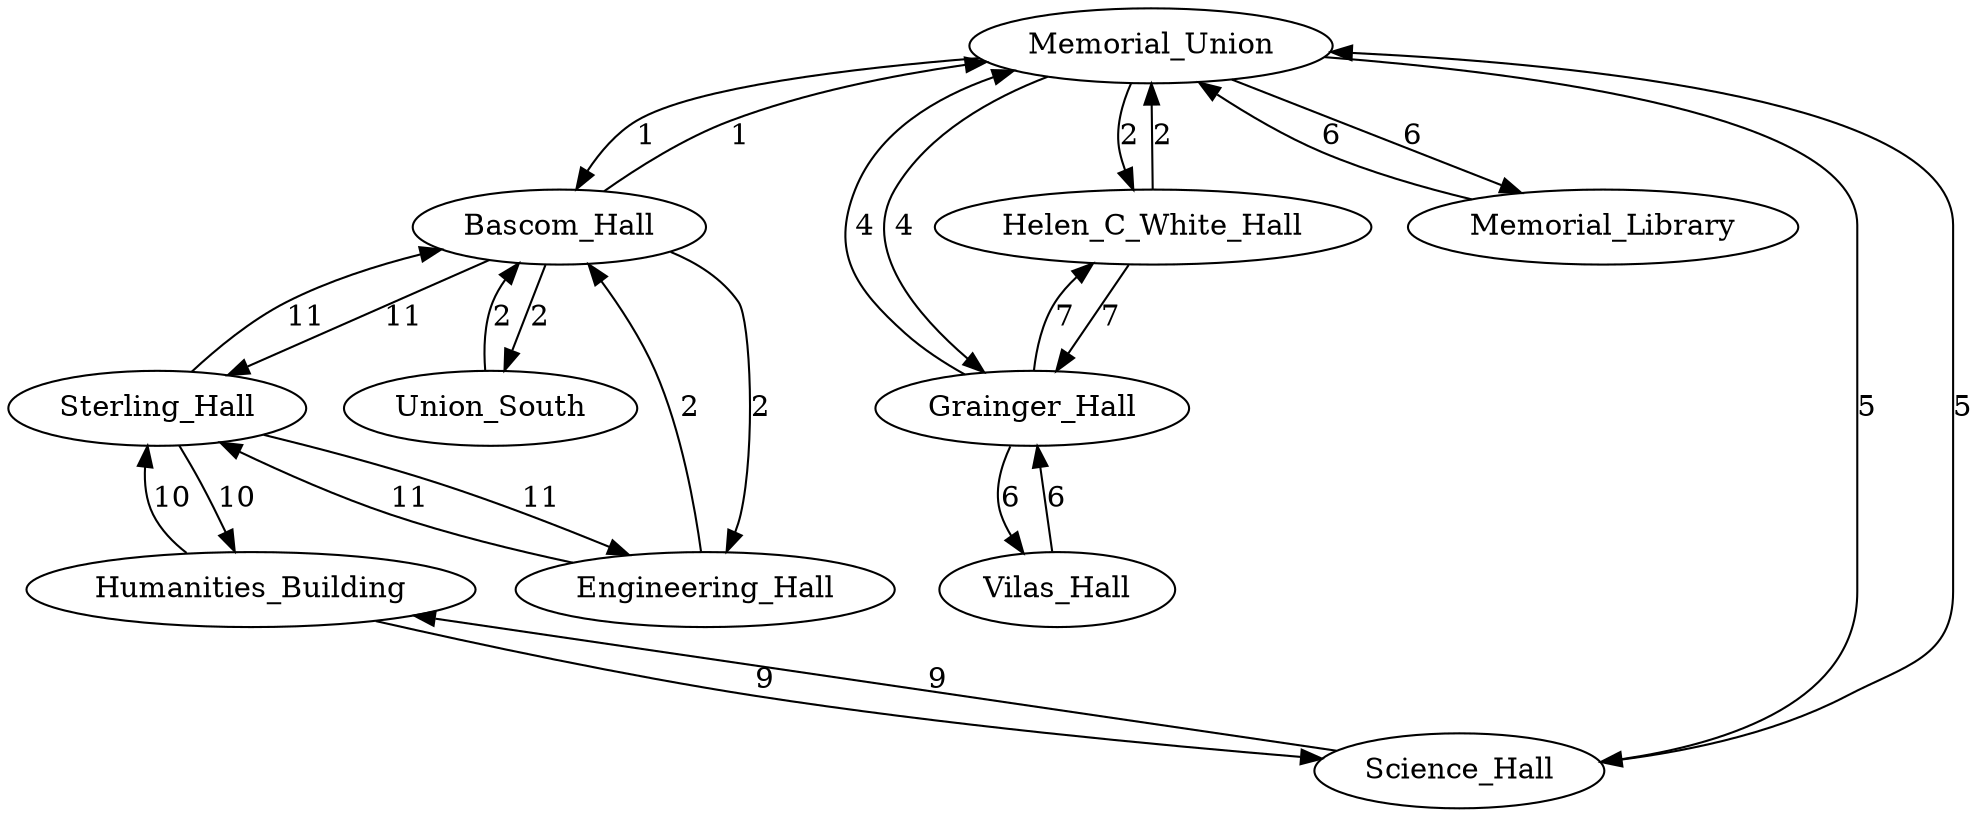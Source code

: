 digraph uw_madison_campus {
  Memorial_Union -> Bascom_Hall [label="1"];
  Memorial_Union -> Helen_C_White_Hall [label="2"];
  Memorial_Union -> Grainger_Hall [label="4"];
  Memorial_Union -> Science_Hall [label="5"];
  Memorial_Union -> Memorial_Library [label="6"];
  Bascom_Hall -> Memorial_Union [label="1"];
  Bascom_Hall -> Engineering_Hall [label="2"];
  Bascom_Hall -> Union_South [label="2"];
  Bascom_Hall -> Sterling_Hall [label="11"];
  Grainger_Hall -> Memorial_Union [label="4"];
  Grainger_Hall -> Vilas_Hall [label="6"];
  Grainger_Hall -> Helen_C_White_Hall [label="7"];
  Sterling_Hall -> Humanities_Building [label="10"];
  Sterling_Hall -> Bascom_Hall [label="11"];
  Sterling_Hall -> Engineering_Hall [label="11"];
  Engineering_Hall -> Bascom_Hall [label="2"];
  Engineering_Hall -> Sterling_Hall [label="11"];
  Science_Hall -> Memorial_Union [label="5"];
  Science_Hall -> Humanities_Building [label="9"];
  Helen_C_White_Hall -> Memorial_Union [label="2"];
  Helen_C_White_Hall -> Grainger_Hall [label="7"];
  Humanities_Building -> Science_Hall [label="9"];
  Humanities_Building -> Sterling_Hall [label="10"];
  Union_South -> Bascom_Hall [label="2"];
  Vilas_Hall -> Grainger_Hall [label="6"];
  Memorial_Library -> Memorial_Union [label="6"];
  
}